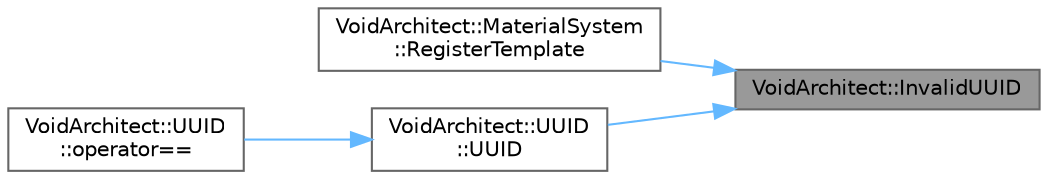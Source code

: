 digraph "VoidArchitect::InvalidUUID"
{
 // LATEX_PDF_SIZE
  bgcolor="transparent";
  edge [fontname=Helvetica,fontsize=10,labelfontname=Helvetica,labelfontsize=10];
  node [fontname=Helvetica,fontsize=10,shape=box,height=0.2,width=0.4];
  rankdir="RL";
  Node1 [id="Node000001",label="VoidArchitect::InvalidUUID",height=0.2,width=0.4,color="gray40", fillcolor="grey60", style="filled", fontcolor="black",tooltip=" "];
  Node1 -> Node2 [id="edge1_Node000001_Node000002",dir="back",color="steelblue1",style="solid",tooltip=" "];
  Node2 [id="Node000002",label="VoidArchitect::MaterialSystem\l::RegisterTemplate",height=0.2,width=0.4,color="grey40", fillcolor="white", style="filled",URL="$class_void_architect_1_1_material_system.html#a7ba70dbc77d8a02b799a5344b448da85",tooltip=" "];
  Node1 -> Node3 [id="edge2_Node000001_Node000003",dir="back",color="steelblue1",style="solid",tooltip=" "];
  Node3 [id="Node000003",label="VoidArchitect::UUID\l::UUID",height=0.2,width=0.4,color="grey40", fillcolor="white", style="filled",URL="$class_void_architect_1_1_u_u_i_d.html#a90d9e9e60c05e30b82bc8158c3f5d87e",tooltip=" "];
  Node3 -> Node4 [id="edge3_Node000003_Node000004",dir="back",color="steelblue1",style="solid",tooltip=" "];
  Node4 [id="Node000004",label="VoidArchitect::UUID\l::operator==",height=0.2,width=0.4,color="grey40", fillcolor="white", style="filled",URL="$class_void_architect_1_1_u_u_i_d.html#a1824ca23727d11476729158cc89cb66f",tooltip=" "];
}
